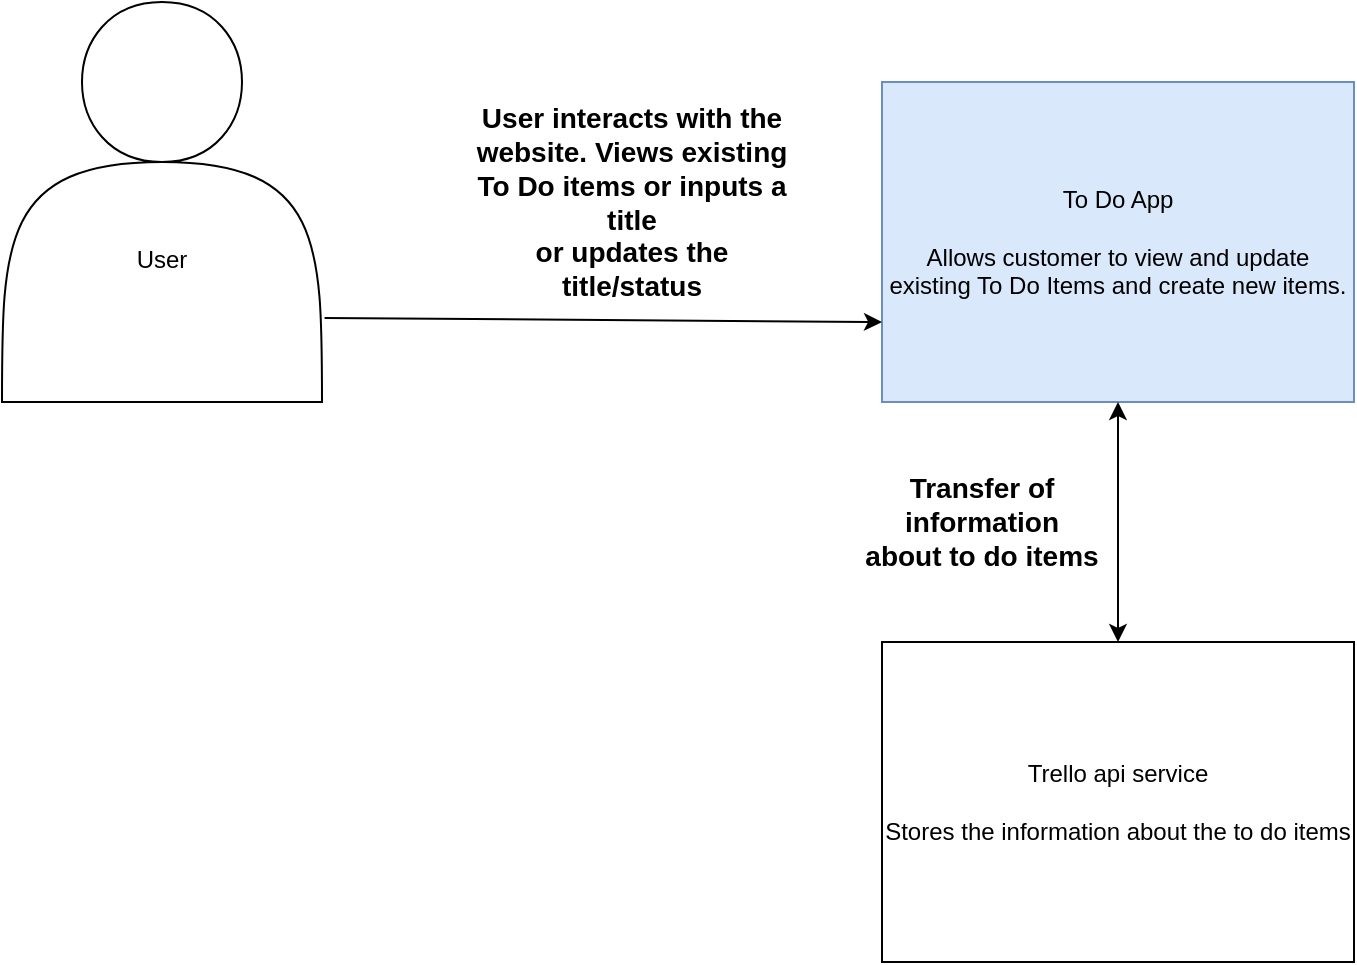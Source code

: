 <mxfile version="20.0.1" type="device"><diagram id="15zmBtoB6Fou0JW-e0uK" name="Page-1"><mxGraphModel dx="600" dy="949" grid="1" gridSize="10" guides="1" tooltips="1" connect="1" arrows="1" fold="1" page="1" pageScale="1" pageWidth="827" pageHeight="1169" math="0" shadow="0"><root><mxCell id="0"/><mxCell id="1" parent="0"/><mxCell id="_1zW6Lt5T091OmFDcgMv-1" value="&lt;br&gt;&lt;br&gt;&lt;br&gt;&lt;br&gt;User&lt;br&gt;" style="shape=actor;whiteSpace=wrap;html=1;" parent="1" vertex="1"><mxGeometry x="40" y="80" width="160" height="200" as="geometry"/></mxCell><mxCell id="_1zW6Lt5T091OmFDcgMv-2" value="To Do App&lt;br&gt;&lt;br&gt;Allows customer to view and update existing To Do Items and create new items." style="rounded=0;whiteSpace=wrap;html=1;fillColor=#dae8fc;strokeColor=#6c8ebf;" parent="1" vertex="1"><mxGeometry x="480" y="120" width="236" height="160" as="geometry"/></mxCell><mxCell id="_1zW6Lt5T091OmFDcgMv-3" value="" style="endArrow=classic;html=1;rounded=0;exitX=1.008;exitY=0.79;exitDx=0;exitDy=0;entryX=0;entryY=0.75;entryDx=0;entryDy=0;exitPerimeter=0;" parent="1" source="_1zW6Lt5T091OmFDcgMv-1" target="_1zW6Lt5T091OmFDcgMv-2" edge="1"><mxGeometry width="50" height="50" relative="1" as="geometry"><mxPoint x="390" y="190" as="sourcePoint"/><mxPoint x="440" y="140" as="targetPoint"/></mxGeometry></mxCell><mxCell id="_1zW6Lt5T091OmFDcgMv-4" value="User interacts with the website. Views existing To Do items or inputs a title&lt;br style=&quot;font-size: 14px;&quot;&gt;or updates the title/status" style="text;html=1;strokeColor=none;fillColor=none;align=center;verticalAlign=middle;whiteSpace=wrap;rounded=0;fontStyle=1;fontSize=14;" parent="1" vertex="1"><mxGeometry x="270" y="130" width="170" height="100" as="geometry"/></mxCell><mxCell id="_1zW6Lt5T091OmFDcgMv-6" value="Trello api service&lt;br&gt;&lt;br&gt;Stores the information about the to do items" style="rounded=0;whiteSpace=wrap;html=1;" parent="1" vertex="1"><mxGeometry x="480" y="400" width="236" height="160" as="geometry"/></mxCell><mxCell id="_1zW6Lt5T091OmFDcgMv-7" value="" style="endArrow=classic;startArrow=classic;html=1;rounded=0;entryX=0.5;entryY=1;entryDx=0;entryDy=0;exitX=0.5;exitY=0;exitDx=0;exitDy=0;" parent="1" source="_1zW6Lt5T091OmFDcgMv-6" target="_1zW6Lt5T091OmFDcgMv-2" edge="1"><mxGeometry width="50" height="50" relative="1" as="geometry"><mxPoint x="390" y="380" as="sourcePoint"/><mxPoint x="440" y="330" as="targetPoint"/></mxGeometry></mxCell><mxCell id="_1zW6Lt5T091OmFDcgMv-8" value="Transfer of information about to do items" style="text;html=1;strokeColor=none;fillColor=none;align=center;verticalAlign=middle;whiteSpace=wrap;rounded=0;fontStyle=1;fontSize=14;" parent="1" vertex="1"><mxGeometry x="470" y="300" width="120" height="80" as="geometry"/></mxCell></root></mxGraphModel></diagram></mxfile>